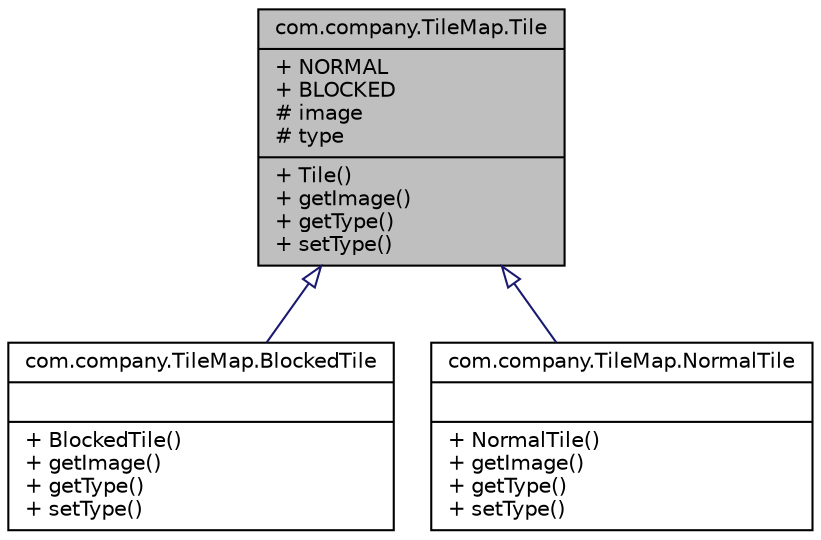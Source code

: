 digraph "com.company.TileMap.Tile"
{
 // LATEX_PDF_SIZE
  edge [fontname="Helvetica",fontsize="10",labelfontname="Helvetica",labelfontsize="10"];
  node [fontname="Helvetica",fontsize="10",shape=record];
  Node1 [label="{com.company.TileMap.Tile\n|+ NORMAL\l+ BLOCKED\l# image\l# type\l|+ Tile()\l+ getImage()\l+ getType()\l+ setType()\l}",height=0.2,width=0.4,color="black", fillcolor="grey75", style="filled", fontcolor="black",tooltip="Realizeaza un Tile generic ce va fi generat cu ajutorul fabricii de Tile-uri."];
  Node1 -> Node2 [dir="back",color="midnightblue",fontsize="10",style="solid",arrowtail="onormal",fontname="Helvetica"];
  Node2 [label="{com.company.TileMap.BlockedTile\n||+ BlockedTile()\l+ getImage()\l+ getType()\l+ setType()\l}",height=0.2,width=0.4,color="black", fillcolor="white", style="filled",URL="$classcom_1_1company_1_1_tile_map_1_1_blocked_tile.html",tooltip="Clasa care descrie Tile-ul BLOCKED."];
  Node1 -> Node3 [dir="back",color="midnightblue",fontsize="10",style="solid",arrowtail="onormal",fontname="Helvetica"];
  Node3 [label="{com.company.TileMap.NormalTile\n||+ NormalTile()\l+ getImage()\l+ getType()\l+ setType()\l}",height=0.2,width=0.4,color="black", fillcolor="white", style="filled",URL="$classcom_1_1company_1_1_tile_map_1_1_normal_tile.html",tooltip=" "];
}
